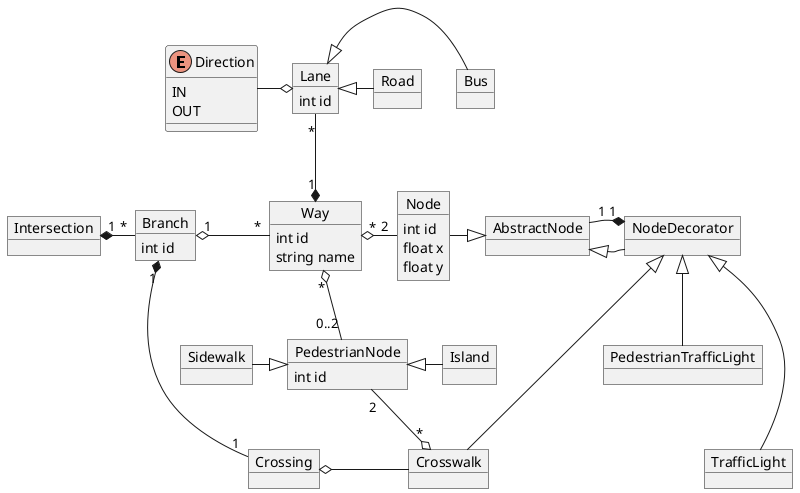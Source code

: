 @startuml

enum Direction {
    IN
    OUT
}

object Lane {
    int id
}
object Bus
object Road

object Way {
    int id
    string name
}

object Node {
    int id
    float x
    float y
}
object AbstractNode
object NodeDecorator
object TrafficLight
object PedestrianTrafficLight
object Crosswalk

object Branch {
    int id
}

object Intersection

object PedestrianNode {
    int id
}
object Sidewalk
object Island
object Crossing

'Relations

'Decorator part
Node -r-|> AbstractNode
NodeDecorator -l-|> AbstractNode
AbstractNode "1" -r-* "1" NodeDecorator
TrafficLight -u-|> NodeDecorator
PedestrianTrafficLight -u-|> NodeDecorator
Crosswalk -u-|> NodeDecorator

'Way part
Way "*" o-r- "2" Node

'Lanes part
Way "1" *-u- "*" Lane
Lane <|-r- Bus
Lane <|-r- Road
Lane o-l- Direction

'Branch part
Branch "1" o-r- "*" Way
Intersection "1" *-r- "*" Branch
Branch "1" *-d- "1" Crossing

'Pedestrian node part
Way "*" o-d- "0..2" PedestrianNode
Sidewalk -r-|> PedestrianNode
Island -l-|> PedestrianNode
PedestrianNode "2" -d-o "*" Crosswalk

'Crossing part
Crossing o-r- Crosswalk

'Placement commands
PedestrianTrafficLight -d[hidden]- TrafficLight
Crosswalk -u[hidden]- PedestrianTrafficLight

@enduml